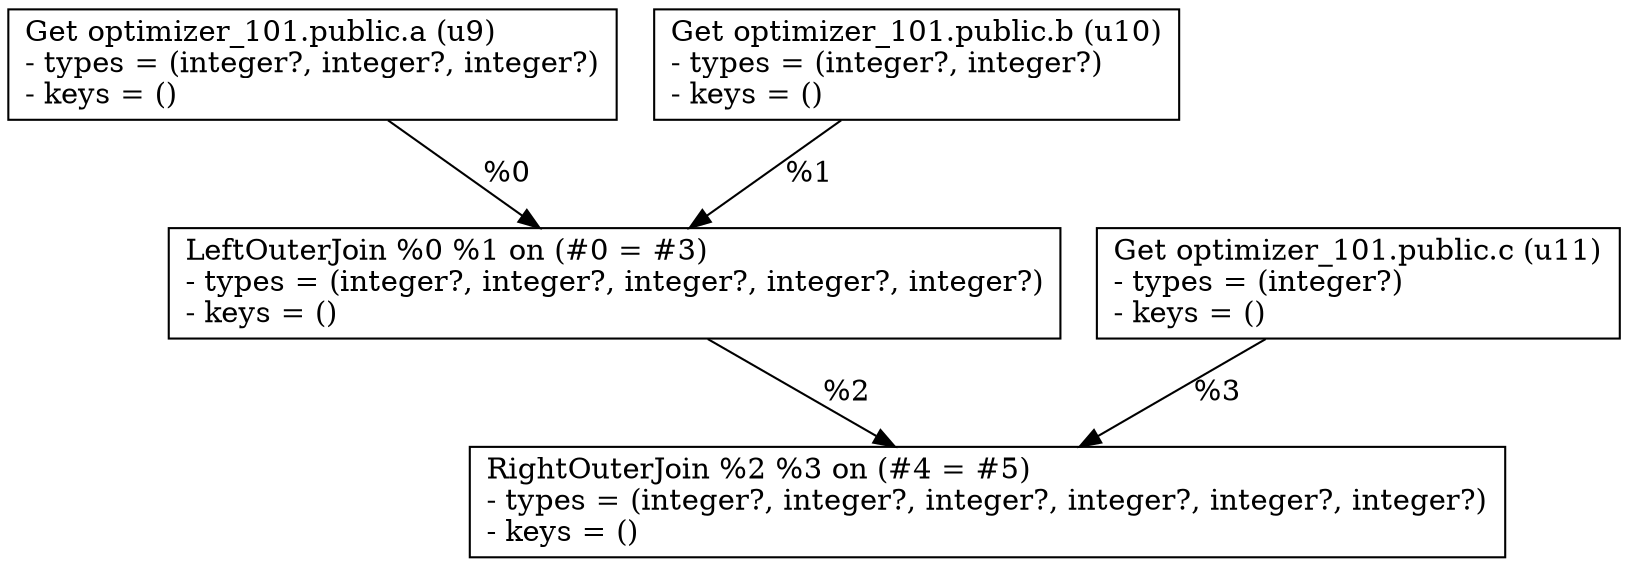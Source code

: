 digraph G {
    node0 [shape = record, label="Get optimizer_101.public.a (u9)\l- types = (integer?, integer?, integer?)\l- keys = ()\l"]
    node1 [shape = record, label="Get optimizer_101.public.b (u10)\l- types = (integer?, integer?)\l- keys = ()\l"]
    node2 [shape = record, label="LeftOuterJoin %0 %1 on (#0 = #3)\l- types = (integer?, integer?, integer?, integer?, integer?)\l- keys = ()\l"]
    node3 [shape = record, label="Get optimizer_101.public.c (u11)\l- types = (integer?)\l- keys = ()\l"]
    node4 [shape = record, label="RightOuterJoin %2 %3 on (#4 = #5)\l- types = (integer?, integer?, integer?, integer?, integer?, integer?)\l- keys = ()\l"]
    node1 -> node2 [label = "%1\l"]
    node0 -> node2 [label = "%0\l"]
    node2 -> node4 [label = "%2\l"]
    node3 -> node4 [label = "%3\l"]
}
